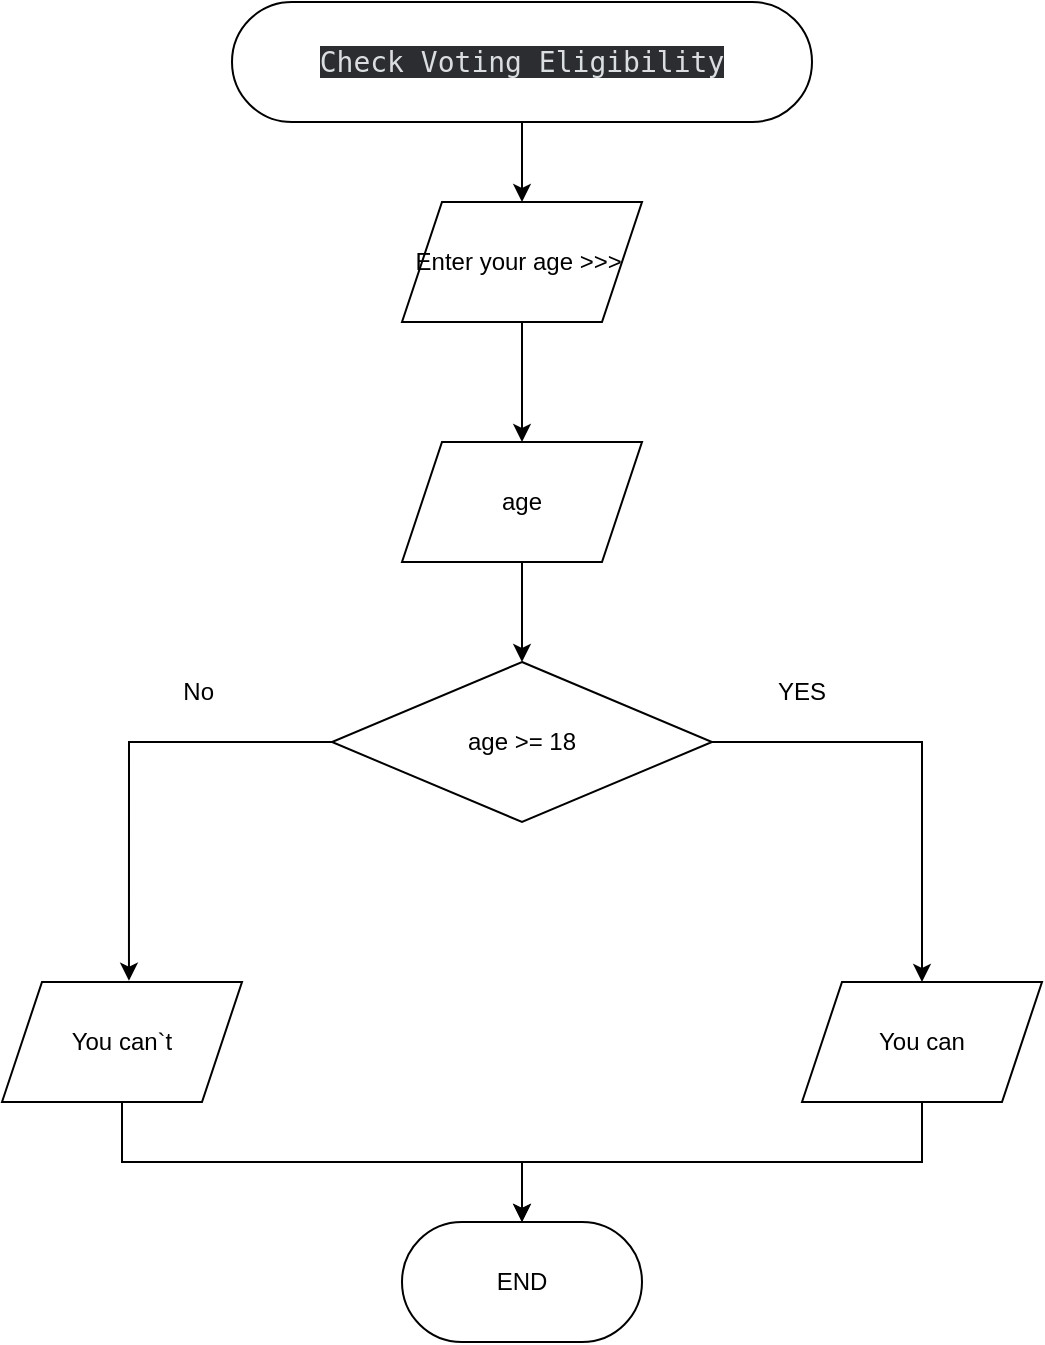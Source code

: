 <mxfile version="26.0.9">
  <diagram name="Page-1" id="7rFvLY5jpHw615p1jj9-">
    <mxGraphModel dx="797" dy="394" grid="1" gridSize="10" guides="1" tooltips="1" connect="1" arrows="1" fold="1" page="1" pageScale="1" pageWidth="850" pageHeight="1100" math="0" shadow="0">
      <root>
        <mxCell id="0" />
        <mxCell id="1" parent="0" />
        <mxCell id="ky-h568fJkKBZUT4dZyJ-5" value="" style="edgeStyle=orthogonalEdgeStyle;rounded=0;orthogonalLoop=1;jettySize=auto;html=1;" parent="1" source="ky-h568fJkKBZUT4dZyJ-2" target="ky-h568fJkKBZUT4dZyJ-3" edge="1">
          <mxGeometry relative="1" as="geometry" />
        </mxCell>
        <mxCell id="ky-h568fJkKBZUT4dZyJ-2" value="&lt;span style=&quot;color: oklab(0.899 -0.002 -0.005); font-family: &amp;quot;gg mono&amp;quot;, &amp;quot;Source Code Pro&amp;quot;, Consolas, &amp;quot;Andale Mono WT&amp;quot;, &amp;quot;Andale Mono&amp;quot;, &amp;quot;Lucida Console&amp;quot;, &amp;quot;Lucida Sans Typewriter&amp;quot;, &amp;quot;DejaVu Sans Mono&amp;quot;, &amp;quot;Bitstream Vera Sans Mono&amp;quot;, &amp;quot;Liberation Mono&amp;quot;, &amp;quot;Nimbus Mono L&amp;quot;, Monaco, &amp;quot;Courier New&amp;quot;, Courier, monospace; font-size: 14px; text-align: left; white-space: pre; background-color: oklab(0.297 -0.001 -0.008);&quot;&gt;Check Voting Eligibility&lt;/span&gt;" style="rounded=1;whiteSpace=wrap;html=1;arcSize=50;" parent="1" vertex="1">
          <mxGeometry x="265" y="70" width="290" height="60" as="geometry" />
        </mxCell>
        <mxCell id="ky-h568fJkKBZUT4dZyJ-7" value="" style="edgeStyle=orthogonalEdgeStyle;rounded=0;orthogonalLoop=1;jettySize=auto;html=1;" parent="1" source="ky-h568fJkKBZUT4dZyJ-3" target="ky-h568fJkKBZUT4dZyJ-6" edge="1">
          <mxGeometry relative="1" as="geometry" />
        </mxCell>
        <mxCell id="ky-h568fJkKBZUT4dZyJ-3" value="Enter your age &amp;gt;&amp;gt;&amp;gt;&amp;nbsp;" style="shape=parallelogram;perimeter=parallelogramPerimeter;whiteSpace=wrap;html=1;fixedSize=1;" parent="1" vertex="1">
          <mxGeometry x="350" y="170" width="120" height="60" as="geometry" />
        </mxCell>
        <mxCell id="ky-h568fJkKBZUT4dZyJ-9" value="" style="edgeStyle=orthogonalEdgeStyle;rounded=0;orthogonalLoop=1;jettySize=auto;html=1;" parent="1" source="ky-h568fJkKBZUT4dZyJ-6" target="ky-h568fJkKBZUT4dZyJ-8" edge="1">
          <mxGeometry relative="1" as="geometry" />
        </mxCell>
        <mxCell id="ky-h568fJkKBZUT4dZyJ-6" value="age" style="shape=parallelogram;perimeter=parallelogramPerimeter;whiteSpace=wrap;html=1;fixedSize=1;" parent="1" vertex="1">
          <mxGeometry x="350" y="290" width="120" height="60" as="geometry" />
        </mxCell>
        <mxCell id="IcB1OPg9zUcyGSZekM4P-7" style="edgeStyle=orthogonalEdgeStyle;rounded=0;orthogonalLoop=1;jettySize=auto;html=1;entryX=0.5;entryY=0;entryDx=0;entryDy=0;" edge="1" parent="1" source="ky-h568fJkKBZUT4dZyJ-8" target="IcB1OPg9zUcyGSZekM4P-6">
          <mxGeometry relative="1" as="geometry">
            <Array as="points">
              <mxPoint x="610" y="440" />
              <mxPoint x="610" y="560" />
            </Array>
          </mxGeometry>
        </mxCell>
        <mxCell id="ky-h568fJkKBZUT4dZyJ-8" value="age &amp;gt;= 18" style="rhombus;whiteSpace=wrap;html=1;" parent="1" vertex="1">
          <mxGeometry x="315" y="400" width="190" height="80" as="geometry" />
        </mxCell>
        <mxCell id="IcB1OPg9zUcyGSZekM4P-1" value="YES" style="text;html=1;align=center;verticalAlign=middle;whiteSpace=wrap;rounded=0;" vertex="1" parent="1">
          <mxGeometry x="520" y="400" width="60" height="30" as="geometry" />
        </mxCell>
        <mxCell id="IcB1OPg9zUcyGSZekM4P-3" value="No&amp;nbsp;" style="text;html=1;align=center;verticalAlign=middle;whiteSpace=wrap;rounded=0;" vertex="1" parent="1">
          <mxGeometry x="220" y="400" width="60" height="30" as="geometry" />
        </mxCell>
        <mxCell id="IcB1OPg9zUcyGSZekM4P-10" style="edgeStyle=orthogonalEdgeStyle;rounded=0;orthogonalLoop=1;jettySize=auto;html=1;entryX=0.5;entryY=0;entryDx=0;entryDy=0;" edge="1" parent="1" source="IcB1OPg9zUcyGSZekM4P-4" target="IcB1OPg9zUcyGSZekM4P-8">
          <mxGeometry relative="1" as="geometry">
            <Array as="points">
              <mxPoint x="210" y="650" />
              <mxPoint x="410" y="650" />
            </Array>
          </mxGeometry>
        </mxCell>
        <mxCell id="IcB1OPg9zUcyGSZekM4P-4" value="You can`t" style="shape=parallelogram;perimeter=parallelogramPerimeter;whiteSpace=wrap;html=1;fixedSize=1;" vertex="1" parent="1">
          <mxGeometry x="150" y="560" width="120" height="60" as="geometry" />
        </mxCell>
        <mxCell id="IcB1OPg9zUcyGSZekM4P-5" style="edgeStyle=orthogonalEdgeStyle;rounded=0;orthogonalLoop=1;jettySize=auto;html=1;entryX=0.529;entryY=-0.011;entryDx=0;entryDy=0;entryPerimeter=0;" edge="1" parent="1" source="ky-h568fJkKBZUT4dZyJ-8" target="IcB1OPg9zUcyGSZekM4P-4">
          <mxGeometry relative="1" as="geometry">
            <Array as="points">
              <mxPoint x="214" y="440" />
            </Array>
          </mxGeometry>
        </mxCell>
        <mxCell id="IcB1OPg9zUcyGSZekM4P-9" style="edgeStyle=orthogonalEdgeStyle;rounded=0;orthogonalLoop=1;jettySize=auto;html=1;" edge="1" parent="1" source="IcB1OPg9zUcyGSZekM4P-6" target="IcB1OPg9zUcyGSZekM4P-8">
          <mxGeometry relative="1" as="geometry">
            <Array as="points">
              <mxPoint x="610" y="650" />
              <mxPoint x="410" y="650" />
            </Array>
          </mxGeometry>
        </mxCell>
        <mxCell id="IcB1OPg9zUcyGSZekM4P-6" value="You can" style="shape=parallelogram;perimeter=parallelogramPerimeter;whiteSpace=wrap;html=1;fixedSize=1;" vertex="1" parent="1">
          <mxGeometry x="550" y="560" width="120" height="60" as="geometry" />
        </mxCell>
        <mxCell id="IcB1OPg9zUcyGSZekM4P-8" value="END" style="rounded=1;whiteSpace=wrap;html=1;arcSize=50;" vertex="1" parent="1">
          <mxGeometry x="350" y="680" width="120" height="60" as="geometry" />
        </mxCell>
      </root>
    </mxGraphModel>
  </diagram>
</mxfile>

